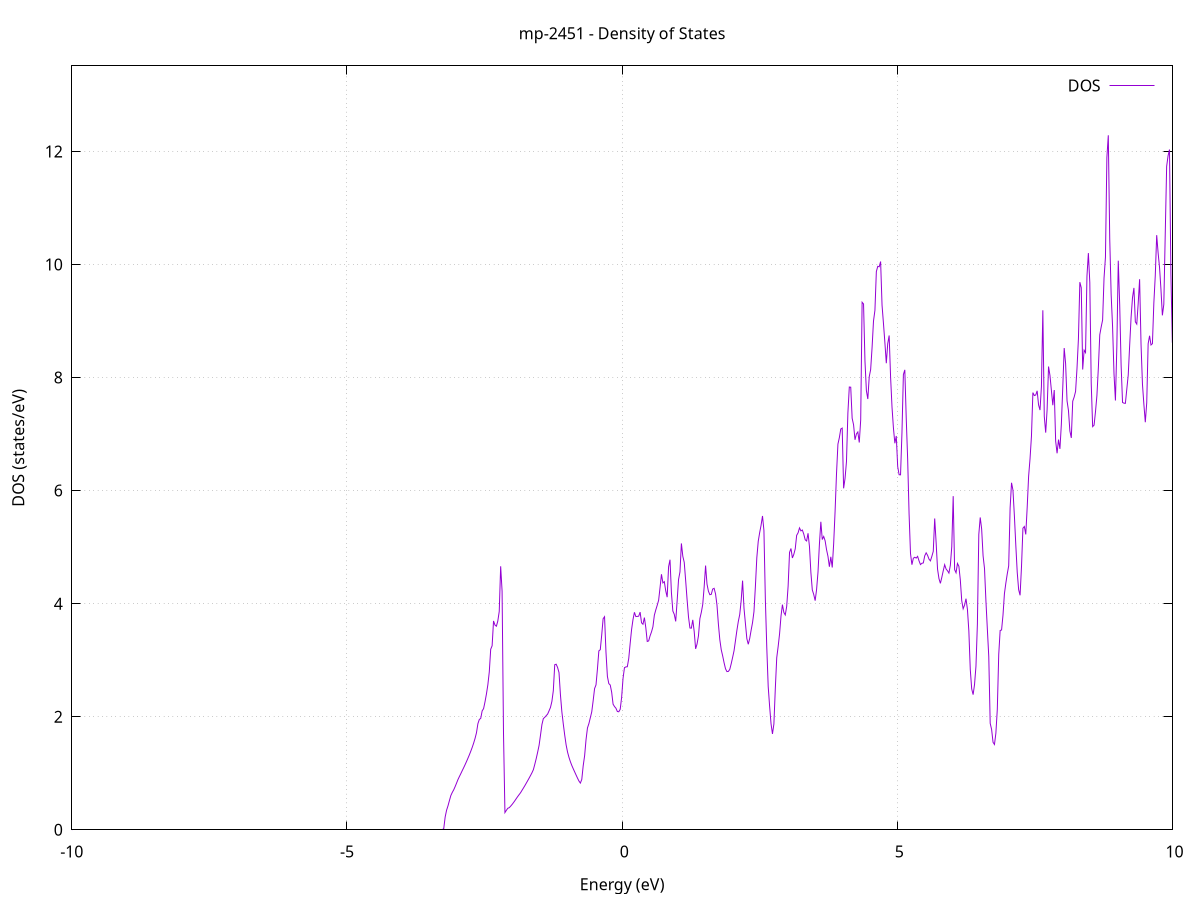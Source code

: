 set title 'mp-2451 - Density of States'
set xlabel 'Energy (eV)'
set ylabel 'DOS (states/eV)'
set grid
set xrange [-10:10]
set yrange [0:13.514]
set xzeroaxis lt -1
set terminal png size 800,600
set output 'mp-2451_dos_gnuplot.png'
plot '-' using 1:2 with lines title 'DOS'
-38.226400 0.000000
-38.200500 0.000000
-38.174600 0.000000
-38.148800 0.000000
-38.122900 0.000000
-38.097100 0.000000
-38.071200 0.000000
-38.045400 0.000000
-38.019500 0.000000
-37.993600 0.000000
-37.967800 0.000000
-37.941900 0.000000
-37.916100 0.000000
-37.890200 0.000000
-37.864400 0.000000
-37.838500 0.000000
-37.812600 0.000000
-37.786800 0.000000
-37.760900 0.000000
-37.735100 0.000000
-37.709200 0.000000
-37.683400 0.000000
-37.657500 0.000000
-37.631600 0.000000
-37.605800 0.000000
-37.579900 0.000000
-37.554100 0.000000
-37.528200 0.000000
-37.502400 0.000000
-37.476500 0.000000
-37.450600 0.000000
-37.424800 0.000000
-37.398900 0.000000
-37.373100 0.000000
-37.347200 0.000000
-37.321400 0.000000
-37.295500 0.000000
-37.269600 0.000000
-37.243800 0.000000
-37.217900 0.000000
-37.192100 0.000000
-37.166200 0.000000
-37.140400 0.000000
-37.114500 0.000000
-37.088600 0.000000
-37.062800 0.000000
-37.036900 0.000000
-37.011100 0.000000
-36.985200 0.000000
-36.959400 0.000000
-36.933500 0.000000
-36.907600 0.000000
-36.881800 0.000000
-36.855900 0.000000
-36.830100 0.000000
-36.804200 0.000000
-36.778400 0.000000
-36.752500 0.000000
-36.726600 0.000000
-36.700800 0.000000
-36.674900 0.000000
-36.649100 0.000000
-36.623200 0.000000
-36.597400 0.000000
-36.571500 0.000000
-36.545600 0.000000
-36.519800 0.000000
-36.493900 0.000000
-36.468100 0.000000
-36.442200 0.000000
-36.416400 0.000000
-36.390500 0.000000
-36.364600 0.000000
-36.338800 0.000000
-36.312900 0.000000
-36.287100 0.000000
-36.261200 0.000000
-36.235400 0.000000
-36.209500 0.000000
-36.183600 0.000000
-36.157800 0.000000
-36.131900 0.000000
-36.106100 0.000000
-36.080200 0.000000
-36.054400 0.000000
-36.028500 0.000000
-36.002600 0.000000
-35.976800 0.000000
-35.950900 0.000000
-35.925100 0.000000
-35.899200 0.000000
-35.873400 0.000000
-35.847500 0.000000
-35.821600 0.000000
-35.795800 0.000000
-35.769900 0.000000
-35.744100 0.000000
-35.718200 0.000000
-35.692400 0.000000
-35.666500 0.000000
-35.640600 0.000000
-35.614800 0.000000
-35.588900 0.000000
-35.563100 0.000000
-35.537200 0.000000
-35.511400 0.000000
-35.485500 0.000000
-35.459600 0.000000
-35.433800 0.000000
-35.407900 0.000000
-35.382100 0.000000
-35.356200 0.000000
-35.330400 0.000000
-35.304500 0.000000
-35.278600 0.000000
-35.252800 0.000000
-35.226900 0.000000
-35.201100 0.000000
-35.175200 0.000000
-35.149400 0.000000
-35.123500 0.000000
-35.097600 0.000000
-35.071800 0.000000
-35.045900 0.000000
-35.020100 0.000000
-34.994200 0.000000
-34.968400 0.000000
-34.942500 0.000000
-34.916600 0.000000
-34.890800 0.000000
-34.864900 0.000000
-34.839100 0.000000
-34.813200 0.000000
-34.787400 0.000000
-34.761500 0.000000
-34.735600 0.000000
-34.709800 0.000000
-34.683900 0.000000
-34.658100 0.000000
-34.632200 0.000000
-34.606400 0.000000
-34.580500 0.000000
-34.554600 0.000000
-34.528800 0.000000
-34.502900 0.000000
-34.477100 0.000000
-34.451200 0.000000
-34.425400 0.000000
-34.399500 0.000000
-34.373600 0.000000
-34.347800 0.000000
-34.321900 0.000000
-34.296100 0.000000
-34.270200 0.000000
-34.244400 0.000000
-34.218500 0.000000
-34.192600 0.000000
-34.166800 0.000000
-34.140900 0.000000
-34.115100 0.000000
-34.089200 0.000000
-34.063400 0.000000
-34.037500 0.000000
-34.011600 0.000000
-33.985800 0.000000
-33.959900 0.000000
-33.934100 0.000000
-33.908200 0.000000
-33.882400 0.000000
-33.856500 0.000000
-33.830600 0.000000
-33.804800 0.000000
-33.778900 0.000000
-33.753100 0.000000
-33.727200 0.000000
-33.701400 0.000000
-33.675500 0.000000
-33.649600 0.000000
-33.623800 0.000000
-33.597900 0.000000
-33.572100 0.000000
-33.546200 0.000000
-33.520400 0.000000
-33.494500 0.000000
-33.468600 0.000000
-33.442800 0.000000
-33.416900 0.000000
-33.391100 0.000000
-33.365200 0.000000
-33.339400 0.000000
-33.313500 0.000000
-33.287600 0.000000
-33.261800 0.000000
-33.235900 0.000000
-33.210100 0.000000
-33.184200 0.000000
-33.158400 0.000000
-33.132500 0.000000
-33.106600 0.000000
-33.080800 0.000000
-33.054900 0.000000
-33.029100 0.000000
-33.003200 0.000000
-32.977400 0.000000
-32.951500 0.000000
-32.925600 0.000000
-32.899800 0.000000
-32.873900 0.000000
-32.848100 0.000000
-32.822200 0.000000
-32.796400 0.000000
-32.770500 0.000000
-32.744600 0.000000
-32.718800 0.000000
-32.692900 0.000000
-32.667100 0.000000
-32.641200 0.000000
-32.615400 0.000000
-32.589500 0.000000
-32.563600 0.000000
-32.537800 0.000000
-32.511900 0.000000
-32.486100 0.000000
-32.460200 0.000000
-32.434400 0.000000
-32.408500 0.000000
-32.382600 0.000000
-32.356800 0.000000
-32.330900 0.000000
-32.305100 0.000000
-32.279200 0.000000
-32.253400 0.000000
-32.227500 0.000000
-32.201600 0.000000
-32.175800 0.000000
-32.149900 0.000000
-32.124100 0.000000
-32.098200 0.000000
-32.072400 0.000000
-32.046500 0.000000
-32.020600 0.000000
-31.994800 0.000000
-31.968900 0.000000
-31.943100 0.000000
-31.917200 0.000000
-31.891400 0.000000
-31.865500 0.000000
-31.839600 0.000000
-31.813800 0.000000
-31.787900 0.000000
-31.762100 0.000000
-31.736200 0.000000
-31.710400 0.000000
-31.684500 0.000000
-31.658600 0.000000
-31.632800 0.000000
-31.606900 0.000000
-31.581100 0.000000
-31.555200 0.000000
-31.529400 0.000000
-31.503500 0.000000
-31.477600 0.000000
-31.451800 0.000000
-31.425900 0.000000
-31.400100 0.000000
-31.374200 0.000000
-31.348400 0.000000
-31.322500 0.000000
-31.296600 0.000000
-31.270800 0.000000
-31.244900 0.000000
-31.219100 0.000000
-31.193200 0.000000
-31.167400 0.000000
-31.141500 0.000000
-31.115600 0.000000
-31.089800 0.000000
-31.063900 0.000000
-31.038100 0.000000
-31.012200 0.000000
-30.986400 0.000000
-30.960500 0.000000
-30.934600 0.000000
-30.908800 0.000000
-30.882900 0.000000
-30.857100 0.000000
-30.831200 0.000000
-30.805400 0.000000
-30.779500 0.000000
-30.753600 0.000000
-30.727800 0.000000
-30.701900 0.000000
-30.676100 0.000000
-30.650200 0.000000
-30.624400 0.000000
-30.598500 0.000000
-30.572600 0.000000
-30.546800 0.000000
-30.520900 0.000000
-30.495100 0.000000
-30.469200 0.000000
-30.443400 0.000000
-30.417500 0.000000
-30.391600 0.000000
-30.365800 0.000000
-30.339900 0.000000
-30.314100 0.000000
-30.288200 0.000000
-30.262400 0.000000
-30.236500 0.000000
-30.210600 0.000000
-30.184800 0.000000
-30.158900 0.000000
-30.133100 0.000000
-30.107200 0.000000
-30.081400 0.000000
-30.055500 0.000000
-30.029600 0.000000
-30.003800 0.000000
-29.977900 0.000000
-29.952100 0.000000
-29.926200 0.000000
-29.900400 0.000000
-29.874500 0.000000
-29.848600 0.000000
-29.822800 0.000000
-29.796900 0.000000
-29.771100 0.000000
-29.745200 0.000000
-29.719400 0.000000
-29.693500 0.000000
-29.667600 0.000000
-29.641800 0.000000
-29.615900 0.000000
-29.590100 0.000000
-29.564200 0.000000
-29.538400 0.000000
-29.512500 0.000000
-29.486600 0.000000
-29.460800 0.000000
-29.434900 0.000000
-29.409100 0.000000
-29.383200 0.000000
-29.357400 0.000000
-29.331500 0.000000
-29.305600 0.000000
-29.279800 0.000000
-29.253900 0.000000
-29.228100 0.000000
-29.202200 0.000000
-29.176400 0.000000
-29.150500 0.000000
-29.124600 0.000000
-29.098800 0.000000
-29.072900 0.000000
-29.047100 0.000000
-29.021200 0.000000
-28.995400 0.000000
-28.969500 0.000000
-28.943600 0.000000
-28.917800 0.000000
-28.891900 0.000000
-28.866100 0.000000
-28.840200 0.000000
-28.814400 0.000000
-28.788500 0.000000
-28.762600 0.000000
-28.736800 0.000000
-28.710900 0.000000
-28.685100 0.000000
-28.659200 0.000000
-28.633400 0.000000
-28.607500 0.000000
-28.581600 0.000000
-28.555800 0.000000
-28.529900 0.000000
-28.504100 0.000000
-28.478200 0.000000
-28.452400 0.000000
-28.426500 0.000000
-28.400600 0.000000
-28.374800 0.000000
-28.348900 0.000000
-28.323100 0.000000
-28.297200 0.000000
-28.271400 0.000000
-28.245500 0.000000
-28.219600 0.000000
-28.193800 0.000000
-28.167900 0.000000
-28.142100 0.000000
-28.116200 0.000000
-28.090400 0.000000
-28.064500 0.000000
-28.038600 0.000000
-28.012800 0.000000
-27.986900 0.000000
-27.961100 0.000000
-27.935200 0.000000
-27.909400 0.000000
-27.883500 0.000000
-27.857600 0.000000
-27.831800 0.000000
-27.805900 0.000000
-27.780100 0.000000
-27.754200 0.000000
-27.728400 0.000000
-27.702500 0.000000
-27.676600 0.000000
-27.650800 0.000000
-27.624900 0.000000
-27.599100 0.000000
-27.573200 0.000000
-27.547400 0.000000
-27.521500 0.000000
-27.495600 0.000000
-27.469800 0.000000
-27.443900 0.000000
-27.418100 0.000000
-27.392200 0.000000
-27.366400 0.000000
-27.340500 0.000000
-27.314600 0.000000
-27.288800 0.000000
-27.262900 0.000000
-27.237100 0.000000
-27.211200 0.000000
-27.185400 0.000000
-27.159500 0.000000
-27.133600 0.000000
-27.107800 0.000000
-27.081900 0.000000
-27.056100 0.000000
-27.030200 0.000000
-27.004400 0.000000
-26.978500 0.000000
-26.952600 0.000000
-26.926800 0.000000
-26.900900 0.000000
-26.875100 0.000000
-26.849200 0.000000
-26.823400 0.000000
-26.797500 0.000000
-26.771600 0.000000
-26.745800 0.000000
-26.719900 0.000000
-26.694100 0.000000
-26.668200 0.000000
-26.642400 0.000000
-26.616500 0.000000
-26.590600 0.000000
-26.564800 0.000000
-26.538900 0.000000
-26.513100 0.000000
-26.487200 0.000000
-26.461400 0.000000
-26.435500 0.000000
-26.409600 0.000000
-26.383800 0.000000
-26.357900 0.000000
-26.332100 0.000000
-26.306200 0.000000
-26.280400 0.000000
-26.254500 0.000000
-26.228600 0.000000
-26.202800 0.000000
-26.176900 0.000000
-26.151100 0.000000
-26.125200 0.000000
-26.099400 0.000000
-26.073500 0.000000
-26.047600 0.000000
-26.021800 0.000000
-25.995900 0.000000
-25.970100 0.000000
-25.944200 0.000000
-25.918400 0.000000
-25.892500 0.000000
-25.866600 0.000000
-25.840800 0.000000
-25.814900 0.000000
-25.789100 0.000000
-25.763200 0.000000
-25.737400 0.000000
-25.711500 0.000000
-25.685600 0.000000
-25.659800 0.000000
-25.633900 0.000000
-25.608100 0.000000
-25.582200 0.000000
-25.556400 0.000000
-25.530500 0.000000
-25.504600 0.000000
-25.478800 0.000000
-25.452900 0.000000
-25.427100 0.000000
-25.401200 0.000000
-25.375400 0.000000
-25.349500 0.000000
-25.323600 0.000000
-25.297800 0.000000
-25.271900 0.000000
-25.246100 0.000000
-25.220200 0.000000
-25.194400 0.000000
-25.168500 0.000000
-25.142600 0.000000
-25.116800 0.000000
-25.090900 0.000000
-25.065100 0.000000
-25.039200 0.000000
-25.013400 0.000000
-24.987500 0.000000
-24.961600 0.000000
-24.935800 0.000000
-24.909900 0.000000
-24.884100 0.000000
-24.858200 0.000000
-24.832400 0.000000
-24.806500 0.000000
-24.780600 0.000000
-24.754800 0.000000
-24.728900 0.000000
-24.703100 0.000000
-24.677200 0.000000
-24.651400 0.000000
-24.625500 0.000000
-24.599600 0.000000
-24.573800 0.000000
-24.547900 0.000000
-24.522100 0.000000
-24.496200 0.000000
-24.470400 0.000000
-24.444500 0.000000
-24.418600 0.000000
-24.392800 0.000000
-24.366900 0.000000
-24.341100 0.000000
-24.315200 0.000000
-24.289400 0.000000
-24.263500 0.000000
-24.237600 0.000000
-24.211800 0.000000
-24.185900 0.000000
-24.160100 0.000000
-24.134200 0.000000
-24.108400 0.000000
-24.082500 0.000000
-24.056600 0.000000
-24.030800 0.000000
-24.004900 0.000000
-23.979100 0.000000
-23.953200 0.000000
-23.927400 0.000000
-23.901500 0.000000
-23.875600 0.000000
-23.849800 0.000000
-23.823900 0.000000
-23.798100 0.000000
-23.772200 0.000000
-23.746400 0.000000
-23.720500 0.000000
-23.694600 0.000000
-23.668800 0.000000
-23.642900 0.000000
-23.617100 0.000000
-23.591200 0.000000
-23.565400 0.000000
-23.539500 0.000000
-23.513600 0.000000
-23.487800 0.000000
-23.461900 0.000000
-23.436100 0.000000
-23.410200 0.000000
-23.384400 0.000000
-23.358500 0.000000
-23.332600 0.000000
-23.306800 0.000000
-23.280900 0.000000
-23.255100 0.000000
-23.229200 0.000000
-23.203400 0.000000
-23.177500 0.000000
-23.151600 0.000000
-23.125800 0.000000
-23.099900 0.000000
-23.074100 0.000000
-23.048200 0.000000
-23.022400 0.000000
-22.996500 0.000000
-22.970600 0.000000
-22.944800 0.000000
-22.918900 0.000000
-22.893100 0.000000
-22.867200 0.000000
-22.841400 0.000000
-22.815500 0.000000
-22.789600 0.000000
-22.763800 0.000000
-22.737900 0.000000
-22.712100 0.000000
-22.686200 0.000000
-22.660400 0.000000
-22.634500 0.000000
-22.608600 0.000000
-22.582800 0.000000
-22.556900 0.000000
-22.531100 0.000000
-22.505200 0.000000
-22.479400 0.000000
-22.453500 0.000000
-22.427600 0.000000
-22.401800 0.000000
-22.375900 0.000000
-22.350100 0.000000
-22.324200 0.000000
-22.298400 0.000000
-22.272500 0.000000
-22.246600 0.000000
-22.220800 0.000000
-22.194900 0.000000
-22.169100 0.000000
-22.143200 0.000000
-22.117400 0.000000
-22.091500 0.000000
-22.065600 0.000000
-22.039800 0.000000
-22.013900 0.000000
-21.988100 0.000000
-21.962200 0.000000
-21.936400 0.000000
-21.910500 0.000000
-21.884600 0.000000
-21.858800 0.000000
-21.832900 0.000000
-21.807100 0.000000
-21.781200 0.000000
-21.755400 0.000000
-21.729500 0.000000
-21.703600 0.000000
-21.677800 0.000000
-21.651900 0.000000
-21.626100 0.000000
-21.600200 0.000000
-21.574400 0.000000
-21.548500 0.000000
-21.522600 0.000000
-21.496800 0.000000
-21.470900 0.000000
-21.445100 0.000000
-21.419200 0.000000
-21.393400 0.000000
-21.367500 0.000000
-21.341600 0.000000
-21.315800 0.000000
-21.289900 0.000000
-21.264100 0.000000
-21.238200 0.000000
-21.212400 0.000000
-21.186500 0.000000
-21.160600 0.000000
-21.134800 0.000000
-21.108900 0.000000
-21.083100 0.000000
-21.057200 0.000000
-21.031400 0.000000
-21.005500 0.000000
-20.979600 0.000000
-20.953800 0.000000
-20.927900 0.000000
-20.902100 0.000000
-20.876200 0.000000
-20.850400 0.000000
-20.824500 0.000000
-20.798600 0.000000
-20.772800 0.000000
-20.746900 0.000000
-20.721100 0.000000
-20.695200 0.000000
-20.669400 0.000000
-20.643500 0.000000
-20.617600 0.000000
-20.591800 0.000000
-20.565900 0.000000
-20.540100 0.000000
-20.514200 0.000000
-20.488400 0.000000
-20.462500 0.000000
-20.436600 0.000000
-20.410800 0.000000
-20.384900 0.000000
-20.359100 0.000000
-20.333200 0.000000
-20.307400 0.000000
-20.281500 0.000000
-20.255600 0.000000
-20.229800 0.000000
-20.203900 0.000000
-20.178100 0.000000
-20.152200 0.000000
-20.126400 0.000000
-20.100500 0.000000
-20.074600 0.000000
-20.048800 0.000000
-20.022900 0.000000
-19.997100 0.000000
-19.971200 0.000000
-19.945400 0.000000
-19.919500 0.000000
-19.893600 0.000000
-19.867800 0.000000
-19.841900 0.000000
-19.816100 0.000000
-19.790200 0.000000
-19.764400 0.000000
-19.738500 0.000000
-19.712600 0.000000
-19.686800 0.000000
-19.660900 0.000000
-19.635100 0.000000
-19.609200 0.000000
-19.583400 0.000000
-19.557500 0.000000
-19.531600 0.000000
-19.505800 0.000000
-19.479900 0.000000
-19.454100 0.000000
-19.428200 0.000000
-19.402400 0.000000
-19.376500 0.000000
-19.350600 0.000000
-19.324800 0.000000
-19.298900 0.000000
-19.273100 0.000000
-19.247200 0.000000
-19.221400 0.000000
-19.195500 0.000000
-19.169600 0.000000
-19.143800 0.000000
-19.117900 0.000000
-19.092100 0.000000
-19.066200 0.000000
-19.040400 0.000000
-19.014500 0.000000
-18.988600 0.000000
-18.962800 0.000000
-18.936900 0.000000
-18.911100 0.000000
-18.885200 0.000000
-18.859400 0.000000
-18.833500 0.000000
-18.807600 0.000000
-18.781800 0.000000
-18.755900 0.000000
-18.730100 0.000000
-18.704200 0.000000
-18.678400 0.000000
-18.652500 0.000000
-18.626600 0.000000
-18.600800 0.000000
-18.574900 0.000000
-18.549100 0.000000
-18.523200 0.000000
-18.497400 0.000000
-18.471500 0.000000
-18.445600 0.000000
-18.419800 0.000000
-18.393900 0.000000
-18.368100 0.000000
-18.342200 0.000000
-18.316400 0.000000
-18.290500 0.000000
-18.264600 0.000000
-18.238800 0.000000
-18.212900 0.000000
-18.187100 0.000000
-18.161200 0.000000
-18.135400 0.000000
-18.109500 0.000000
-18.083600 0.000000
-18.057800 0.000000
-18.031900 0.000000
-18.006100 0.000000
-17.980200 0.000000
-17.954400 0.000000
-17.928500 0.000000
-17.902600 0.000000
-17.876800 0.000000
-17.850900 0.000000
-17.825100 0.000000
-17.799200 0.000000
-17.773400 0.000000
-17.747500 0.000000
-17.721600 0.000000
-17.695800 0.000000
-17.669900 0.000000
-17.644100 0.000000
-17.618200 0.000000
-17.592400 0.000000
-17.566500 0.000000
-17.540600 0.000000
-17.514800 0.000000
-17.488900 0.000000
-17.463100 0.000000
-17.437200 0.000000
-17.411400 0.000000
-17.385500 0.000000
-17.359600 0.000000
-17.333800 0.000000
-17.307900 0.000000
-17.282100 0.000000
-17.256200 0.000000
-17.230400 0.000000
-17.204500 0.000000
-17.178600 0.000000
-17.152800 0.000000
-17.126900 0.000000
-17.101100 0.000000
-17.075200 0.000000
-17.049400 0.000000
-17.023500 0.000000
-16.997600 0.000000
-16.971800 0.000000
-16.945900 0.000000
-16.920100 0.000000
-16.894200 0.000000
-16.868400 0.000000
-16.842500 0.000000
-16.816600 0.000000
-16.790800 0.000000
-16.764900 0.000000
-16.739100 0.000000
-16.713200 0.000000
-16.687400 0.000000
-16.661500 0.000000
-16.635600 0.000000
-16.609800 0.000000
-16.583900 0.000000
-16.558100 0.000000
-16.532200 0.000000
-16.506400 0.000000
-16.480500 0.000000
-16.454600 0.000000
-16.428800 0.000000
-16.402900 0.000000
-16.377100 0.000000
-16.351200 0.000000
-16.325400 0.000000
-16.299500 0.000000
-16.273600 0.000000
-16.247800 0.000000
-16.221900 0.000000
-16.196100 0.000000
-16.170200 0.000000
-16.144400 0.000000
-16.118500 0.000000
-16.092600 0.000000
-16.066800 0.000000
-16.040900 0.000000
-16.015100 0.000000
-15.989200 0.000000
-15.963400 515.646400
-15.937500 0.000000
-15.911600 0.000000
-15.885800 0.000000
-15.859900 0.000000
-15.834100 0.000000
-15.808200 0.000000
-15.782400 0.000000
-15.756500 0.000000
-15.730600 0.000000
-15.704800 0.000000
-15.678900 0.000000
-15.653100 0.000000
-15.627200 0.000000
-15.601400 0.000000
-15.575500 0.000000
-15.549600 0.000000
-15.523800 0.000000
-15.497900 0.000000
-15.472100 0.000000
-15.446200 0.000000
-15.420400 0.000000
-15.394500 0.000000
-15.368600 0.000000
-15.342800 0.000000
-15.316900 0.000000
-15.291100 0.000000
-15.265200 0.000000
-15.239400 0.000000
-15.213500 0.000000
-15.187600 0.000000
-15.161800 0.000000
-15.135900 0.000000
-15.110100 0.000000
-15.084200 0.000000
-15.058400 0.000000
-15.032500 0.000000
-15.006600 0.000000
-14.980800 0.000000
-14.954900 0.000000
-14.929100 0.000000
-14.903200 0.000000
-14.877400 0.000000
-14.851500 0.000000
-14.825600 0.000000
-14.799800 0.000000
-14.773900 0.000000
-14.748100 0.000000
-14.722200 0.000000
-14.696400 0.000000
-14.670500 0.000000
-14.644600 0.000000
-14.618800 0.000000
-14.592900 0.000000
-14.567100 0.000000
-14.541200 0.000000
-14.515400 0.000000
-14.489500 0.000000
-14.463600 0.000000
-14.437800 0.000000
-14.411900 0.000000
-14.386100 0.000000
-14.360200 0.000000
-14.334400 0.000000
-14.308500 0.000000
-14.282600 0.000000
-14.256800 0.000000
-14.230900 0.000000
-14.205100 0.000000
-14.179200 0.000000
-14.153400 0.000000
-14.127500 0.000000
-14.101600 0.000000
-14.075800 0.000000
-14.049900 0.000000
-14.024100 0.000000
-13.998200 0.000000
-13.972400 0.000000
-13.946500 0.000000
-13.920600 0.000000
-13.894800 0.000000
-13.868900 0.000000
-13.843100 0.000000
-13.817200 0.000000
-13.791400 0.000000
-13.765500 0.000000
-13.739600 0.000000
-13.713800 0.000000
-13.687900 0.000000
-13.662100 0.000000
-13.636200 0.000000
-13.610400 0.000000
-13.584500 0.000000
-13.558600 0.000000
-13.532800 0.000000
-13.506900 0.000000
-13.481100 0.000000
-13.455200 0.000000
-13.429400 0.000000
-13.403500 0.000000
-13.377600 0.000000
-13.351800 0.000000
-13.325900 0.000000
-13.300100 0.000000
-13.274200 0.000000
-13.248400 0.000000
-13.222500 0.000000
-13.196600 0.000000
-13.170800 0.000000
-13.144900 0.000000
-13.119100 0.000000
-13.093200 0.000000
-13.067400 0.000000
-13.041500 0.000000
-13.015600 0.000000
-12.989800 0.000000
-12.963900 0.000000
-12.938100 0.000000
-12.912200 0.000000
-12.886400 0.000000
-12.860500 0.000000
-12.834600 0.000000
-12.808800 0.000000
-12.782900 0.000000
-12.757100 0.000000
-12.731200 0.000000
-12.705400 0.000000
-12.679500 0.000000
-12.653600 0.000000
-12.627800 0.000000
-12.601900 0.000000
-12.576100 0.000000
-12.550200 0.000000
-12.524400 0.000000
-12.498500 0.000000
-12.472600 0.000000
-12.446800 0.000000
-12.420900 0.000000
-12.395100 0.000000
-12.369200 0.000000
-12.343400 0.000000
-12.317500 0.000000
-12.291600 0.000000
-12.265800 0.000000
-12.239900 0.000000
-12.214100 0.000000
-12.188200 0.000000
-12.162400 0.000000
-12.136500 0.000000
-12.110600 0.000000
-12.084800 0.000000
-12.058900 0.000000
-12.033100 0.000000
-12.007200 0.000000
-11.981400 0.000000
-11.955500 0.000000
-11.929600 0.000000
-11.903800 0.000000
-11.877900 0.000000
-11.852100 0.000000
-11.826200 0.000000
-11.800400 0.000000
-11.774500 0.000000
-11.748600 0.000000
-11.722800 0.000000
-11.696900 0.000000
-11.671100 0.000000
-11.645200 0.000000
-11.619400 0.000000
-11.593500 0.000000
-11.567600 0.000000
-11.541800 0.000000
-11.515900 0.000000
-11.490100 0.000000
-11.464200 0.000000
-11.438400 0.000000
-11.412500 0.000000
-11.386600 0.000000
-11.360800 0.000000
-11.334900 0.000000
-11.309100 0.000000
-11.283200 0.000000
-11.257400 0.000000
-11.231500 0.000000
-11.205600 0.000000
-11.179800 0.000000
-11.153900 0.000000
-11.128100 0.000000
-11.102200 0.000000
-11.076400 0.000000
-11.050500 0.000000
-11.024600 0.000000
-10.998800 0.000000
-10.972900 0.000000
-10.947100 0.000000
-10.921200 0.000000
-10.895400 0.000000
-10.869500 0.000000
-10.843600 0.000000
-10.817800 0.000000
-10.791900 0.000000
-10.766100 0.000000
-10.740200 0.000000
-10.714400 0.000000
-10.688500 0.000000
-10.662600 0.000000
-10.636800 0.000000
-10.610900 0.000000
-10.585100 0.000000
-10.559200 0.000000
-10.533400 0.000000
-10.507500 0.000000
-10.481600 0.000000
-10.455800 0.000000
-10.429900 0.000000
-10.404100 0.000000
-10.378200 0.000000
-10.352400 0.000000
-10.326500 0.000000
-10.300600 0.000000
-10.274800 0.000000
-10.248900 0.000000
-10.223100 0.000000
-10.197200 0.000000
-10.171400 0.000000
-10.145500 0.000000
-10.119600 0.000000
-10.093800 0.000000
-10.067900 0.000000
-10.042100 0.000000
-10.016200 0.000000
-9.990400 0.000000
-9.964500 0.000000
-9.938600 0.000000
-9.912800 0.000000
-9.886900 0.000000
-9.861100 0.000000
-9.835200 0.000000
-9.809400 0.000000
-9.783500 0.000000
-9.757600 0.000000
-9.731800 0.000000
-9.705900 0.000000
-9.680100 0.000000
-9.654200 0.000000
-9.628400 0.000000
-9.602500 0.000000
-9.576600 0.000000
-9.550800 0.000000
-9.524900 0.000000
-9.499100 0.000000
-9.473200 0.000000
-9.447400 0.000000
-9.421500 0.000000
-9.395600 0.000000
-9.369800 0.000000
-9.343900 0.000000
-9.318100 0.000000
-9.292200 0.000000
-9.266400 0.000000
-9.240500 0.000000
-9.214600 0.000000
-9.188800 0.000000
-9.162900 0.000000
-9.137100 0.000000
-9.111200 0.000000
-9.085400 0.000000
-9.059500 0.000000
-9.033600 0.000000
-9.007800 0.000000
-8.981900 0.000000
-8.956100 0.000000
-8.930200 0.000000
-8.904400 0.000000
-8.878500 0.000000
-8.852600 0.000000
-8.826800 0.000000
-8.800900 0.000000
-8.775100 0.000000
-8.749200 0.000000
-8.723400 0.000000
-8.697500 0.000000
-8.671600 0.000000
-8.645800 0.000000
-8.619900 0.000000
-8.594100 0.000000
-8.568200 0.000000
-8.542400 0.000000
-8.516500 0.000000
-8.490600 0.000000
-8.464800 0.000000
-8.438900 0.000000
-8.413100 0.000000
-8.387200 0.000000
-8.361400 0.000000
-8.335500 0.000000
-8.309600 0.000000
-8.283800 0.000000
-8.257900 0.000000
-8.232100 0.000000
-8.206200 0.000000
-8.180400 0.000000
-8.154500 0.000000
-8.128600 0.000000
-8.102800 0.000000
-8.076900 0.000000
-8.051100 0.000000
-8.025200 0.000000
-7.999400 0.000000
-7.973500 0.000000
-7.947600 0.000000
-7.921800 0.000000
-7.895900 0.000000
-7.870100 0.000000
-7.844200 0.000000
-7.818400 0.000000
-7.792500 0.000000
-7.766700 0.000000
-7.740800 0.000000
-7.714900 0.000000
-7.689100 0.000000
-7.663200 0.000000
-7.637400 0.000000
-7.611500 0.000000
-7.585700 0.000000
-7.559800 0.000000
-7.533900 0.000000
-7.508100 0.000000
-7.482200 0.000000
-7.456400 0.000000
-7.430500 0.000000
-7.404700 0.000000
-7.378800 0.000000
-7.352900 0.000000
-7.327100 0.000000
-7.301200 0.000000
-7.275400 0.000000
-7.249500 0.000000
-7.223700 0.000000
-7.197800 0.000000
-7.171900 0.000000
-7.146100 0.000000
-7.120200 0.000000
-7.094400 0.000000
-7.068500 0.000000
-7.042700 0.000000
-7.016800 0.000000
-6.990900 0.000000
-6.965100 0.000000
-6.939200 0.000000
-6.913400 0.000000
-6.887500 0.000000
-6.861700 0.000000
-6.835800 0.000000
-6.809900 0.000000
-6.784100 0.000000
-6.758200 0.000000
-6.732400 0.000000
-6.706500 0.000000
-6.680700 0.000000
-6.654800 0.000000
-6.628900 0.000000
-6.603100 0.000000
-6.577200 0.000000
-6.551400 0.000000
-6.525500 0.000000
-6.499700 0.000000
-6.473800 0.000000
-6.447900 0.000000
-6.422100 0.000000
-6.396200 0.000000
-6.370400 0.000000
-6.344500 0.000000
-6.318700 0.000000
-6.292800 0.000000
-6.266900 0.000000
-6.241100 0.000000
-6.215200 0.000000
-6.189400 0.000000
-6.163500 0.000000
-6.137700 0.000000
-6.111800 0.000000
-6.085900 0.000000
-6.060100 0.000000
-6.034200 0.000000
-6.008400 0.000000
-5.982500 0.000000
-5.956700 0.000000
-5.930800 0.000000
-5.904900 0.000000
-5.879100 0.000000
-5.853200 0.000000
-5.827400 0.000000
-5.801500 0.000000
-5.775700 0.000000
-5.749800 0.000000
-5.723900 0.000000
-5.698100 0.000000
-5.672200 0.000000
-5.646400 0.000000
-5.620500 0.000000
-5.594700 0.000000
-5.568800 0.000000
-5.542900 0.000000
-5.517100 0.000000
-5.491200 0.000000
-5.465400 0.000000
-5.439500 0.000000
-5.413700 0.000000
-5.387800 0.000000
-5.361900 0.000000
-5.336100 0.000000
-5.310200 0.000000
-5.284400 0.000000
-5.258500 0.000000
-5.232700 0.000000
-5.206800 0.000000
-5.180900 0.000000
-5.155100 0.000000
-5.129200 0.000000
-5.103400 0.000000
-5.077500 0.000000
-5.051700 0.000000
-5.025800 0.000000
-4.999900 0.000000
-4.974100 0.000000
-4.948200 0.000000
-4.922400 0.000000
-4.896500 0.000000
-4.870700 0.000000
-4.844800 0.000000
-4.818900 0.000000
-4.793100 0.000000
-4.767200 0.000000
-4.741400 0.000000
-4.715500 0.000000
-4.689700 0.000000
-4.663800 0.000000
-4.637900 0.000000
-4.612100 0.000000
-4.586200 0.000000
-4.560400 0.000000
-4.534500 0.000000
-4.508700 0.000000
-4.482800 0.000000
-4.456900 0.000000
-4.431100 0.000000
-4.405200 0.000000
-4.379400 0.000000
-4.353500 0.000000
-4.327700 0.000000
-4.301800 0.000000
-4.275900 0.000000
-4.250100 0.000000
-4.224200 0.000000
-4.198400 0.000000
-4.172500 0.000000
-4.146700 0.000000
-4.120800 0.000000
-4.094900 0.000000
-4.069100 0.000000
-4.043200 0.000000
-4.017400 0.000000
-3.991500 0.000000
-3.965700 0.000000
-3.939800 0.000000
-3.913900 0.000000
-3.888100 0.000000
-3.862200 0.000000
-3.836400 0.000000
-3.810500 0.000000
-3.784700 0.000000
-3.758800 0.000000
-3.732900 0.000000
-3.707100 0.000000
-3.681200 0.000000
-3.655400 0.000000
-3.629500 0.000000
-3.603700 0.000000
-3.577800 0.000000
-3.551900 0.000000
-3.526100 0.000000
-3.500200 0.000000
-3.474400 0.000000
-3.448500 0.000000
-3.422700 0.000000
-3.396800 0.000000
-3.370900 0.000000
-3.345100 0.000000
-3.319200 0.000000
-3.293400 0.000000
-3.267500 0.000000
-3.241700 0.019600
-3.215800 0.225900
-3.189900 0.346500
-3.164100 0.424300
-3.138200 0.517400
-3.112400 0.606200
-3.086500 0.660800
-3.060700 0.706400
-3.034800 0.763300
-3.008900 0.825400
-2.983100 0.888500
-2.957200 0.941800
-2.931400 0.992600
-2.905500 1.046300
-2.879700 1.097400
-2.853800 1.151700
-2.827900 1.207400
-2.802100 1.265800
-2.776200 1.325400
-2.750400 1.389200
-2.724500 1.457200
-2.698700 1.531800
-2.672800 1.615900
-2.646900 1.715600
-2.621100 1.876400
-2.595200 1.951500
-2.569400 1.971100
-2.543500 2.103900
-2.517700 2.142700
-2.491800 2.263300
-2.465900 2.401900
-2.440100 2.565400
-2.414200 2.791200
-2.388400 3.193200
-2.362500 3.255600
-2.336700 3.694000
-2.310800 3.621400
-2.284900 3.601100
-2.259100 3.693300
-2.233200 3.862800
-2.207400 4.661000
-2.181500 4.221200
-2.155700 1.701200
-2.129800 0.304400
-2.103900 0.343700
-2.078100 0.380300
-2.052200 0.390600
-2.026400 0.417200
-2.000500 0.447000
-1.974700 0.480000
-1.948800 0.515400
-1.922900 0.552700
-1.897100 0.588700
-1.871200 0.622800
-1.845400 0.656300
-1.819500 0.697800
-1.793700 0.738500
-1.767800 0.780700
-1.741900 0.824500
-1.716100 0.869000
-1.690200 0.914200
-1.664400 0.960500
-1.638500 1.008500
-1.612700 1.064000
-1.586800 1.159600
-1.560900 1.260800
-1.535100 1.373500
-1.509200 1.494300
-1.483400 1.675400
-1.457500 1.861100
-1.431700 1.967200
-1.405800 1.989900
-1.379900 2.018700
-1.354100 2.047000
-1.328200 2.104100
-1.302400 2.164600
-1.276500 2.270900
-1.250700 2.460500
-1.224800 2.920100
-1.198900 2.928900
-1.173100 2.871800
-1.147200 2.780600
-1.121400 2.390200
-1.095500 2.087800
-1.069700 1.873800
-1.043800 1.676200
-1.017900 1.501100
-0.992100 1.374900
-0.966200 1.281200
-0.940400 1.204300
-0.914500 1.137500
-0.888700 1.079800
-0.862800 1.024100
-0.836900 0.968200
-0.811100 0.913900
-0.785200 0.862900
-0.759400 0.826100
-0.733500 0.890000
-0.707700 1.131900
-0.681800 1.310700
-0.655900 1.596200
-0.630100 1.801300
-0.604200 1.877800
-0.578400 1.981000
-0.552500 2.085200
-0.526700 2.283000
-0.500800 2.498200
-0.474900 2.563200
-0.449100 2.842800
-0.423200 3.164700
-0.397400 3.185300
-0.371500 3.443600
-0.345700 3.733000
-0.319800 3.769100
-0.293900 3.142100
-0.268100 2.714200
-0.242200 2.585600
-0.216400 2.561300
-0.190500 2.433800
-0.164700 2.221900
-0.138800 2.179900
-0.112900 2.150600
-0.087100 2.092200
-0.061200 2.087800
-0.035400 2.131300
-0.009500 2.340300
0.016300 2.678900
0.042200 2.867800
0.068100 2.881300
0.093900 2.884300
0.119800 3.029500
0.145600 3.294900
0.171500 3.542500
0.197300 3.719900
0.223200 3.847500
0.249100 3.771900
0.274900 3.774300
0.300800 3.778900
0.326600 3.850800
0.352500 3.661200
0.378300 3.635700
0.404200 3.753600
0.430100 3.574400
0.455900 3.331600
0.481800 3.340900
0.507600 3.430700
0.533500 3.500900
0.559300 3.592000
0.585200 3.795900
0.611100 3.888900
0.636900 3.970900
0.662800 4.059800
0.688600 4.284900
0.714500 4.520200
0.740300 4.367200
0.766200 4.389300
0.792100 4.226800
0.817900 4.115000
0.843800 4.653100
0.869600 4.777700
0.895500 4.192700
0.921300 3.870100
0.947200 3.811000
0.973100 3.686200
0.998900 4.043100
1.024800 4.427300
1.050600 4.561900
1.076500 5.065900
1.102300 4.838900
1.128200 4.730800
1.154100 4.409400
1.179900 4.073600
1.205800 3.763900
1.231600 3.569800
1.257500 3.566800
1.283300 3.713100
1.309200 3.507500
1.335100 3.200500
1.360900 3.285600
1.386800 3.431300
1.412600 3.736300
1.438500 3.846300
1.464300 3.986100
1.490200 4.294600
1.516100 4.673600
1.541900 4.346100
1.567800 4.220200
1.593600 4.158700
1.619500 4.165200
1.645300 4.258700
1.671200 4.271400
1.697100 4.171400
1.722900 3.977200
1.748800 3.639000
1.774600 3.363500
1.800500 3.185400
1.826300 3.077100
1.852200 2.954800
1.878100 2.848300
1.903900 2.798300
1.929800 2.801300
1.955600 2.836900
1.981500 2.936500
2.007300 3.049300
2.033200 3.167300
2.059100 3.345900
2.084900 3.526400
2.110800 3.685500
2.136600 3.808800
2.162500 4.051300
2.188300 4.408000
2.214200 3.918100
2.240100 3.647900
2.265900 3.381400
2.291800 3.281400
2.317600 3.383400
2.343500 3.530000
2.369300 3.665100
2.395200 3.859500
2.421100 4.304100
2.446900 4.812100
2.472800 5.103000
2.498600 5.255900
2.524500 5.388200
2.550300 5.551500
2.576200 5.295100
2.602100 4.077800
2.627900 3.228700
2.653800 2.535100
2.679600 2.184100
2.705500 1.874600
2.731300 1.695300
2.757200 1.870500
2.783100 2.496600
2.808900 3.043500
2.834800 3.242300
2.860600 3.466900
2.886500 3.779800
2.912300 3.982900
2.938200 3.845200
2.964100 3.800200
2.989900 3.951200
3.015800 4.310200
3.041600 4.907300
3.067500 4.976200
3.093300 4.808400
3.119200 4.872400
3.145100 4.969900
3.170900 5.208900
3.196800 5.253000
3.222600 5.340300
3.248500 5.287600
3.274300 5.303000
3.300200 5.230700
3.326100 5.130000
3.351900 5.109500
3.377800 5.245800
3.403600 5.010900
3.429500 4.550400
3.455300 4.242900
3.481200 4.162600
3.507100 4.053400
3.532900 4.249400
3.558800 4.558500
3.584600 5.054500
3.610500 5.448600
3.636300 5.134400
3.662200 5.188800
3.688100 5.112200
3.713900 4.955600
3.739800 4.837300
3.765600 4.653100
3.791500 4.828600
3.817300 4.640300
3.843200 5.058800
3.869100 5.629500
3.894900 6.297000
3.920800 6.823100
3.946600 6.936700
3.972500 7.089700
3.998300 7.105800
4.024200 6.040500
4.050100 6.215200
4.075900 6.511100
4.101800 7.373300
4.127600 7.832600
4.153500 7.829400
4.179300 7.279900
4.205200 7.163800
4.231100 6.898900
4.256900 7.003200
4.282800 7.037600
4.308600 6.851000
4.334500 7.249800
4.360300 9.332000
4.386200 9.302000
4.412100 8.291600
4.437900 7.769800
4.463800 7.620500
4.489600 8.014600
4.515500 8.142900
4.541300 8.531100
4.567200 9.000300
4.593100 9.189200
4.618900 9.874800
4.644800 9.968100
4.670600 9.959800
4.696500 10.052900
4.722300 9.281800
4.748200 8.957400
4.774100 8.617600
4.799900 8.254100
4.825800 8.599800
4.851600 8.744500
4.877500 8.014000
4.903300 7.479800
4.929200 7.109100
4.955100 6.837800
4.980900 6.966200
5.006800 6.424900
5.032600 6.281100
5.058500 6.279200
5.084300 7.026700
5.110200 8.053100
5.136100 8.136400
5.161900 7.283100
5.187800 6.556400
5.213600 5.589000
5.239500 4.887300
5.265300 4.689400
5.291200 4.804100
5.317100 4.820700
5.342900 4.806500
5.368800 4.837000
5.394600 4.757100
5.420500 4.691500
5.446300 4.714500
5.472200 4.720500
5.498100 4.846600
5.523900 4.899400
5.549800 4.855200
5.575600 4.787700
5.601500 4.757000
5.627300 4.836100
5.653200 4.926200
5.679100 5.506900
5.704900 5.084900
5.730800 4.611500
5.756600 4.443600
5.782500 4.359400
5.808300 4.464900
5.834200 4.581000
5.860100 4.689500
5.885900 4.613000
5.911800 4.582000
5.937600 4.541100
5.963500 4.680100
5.989300 5.008100
6.015200 5.902000
6.041100 4.602500
6.066900 4.546800
6.092800 4.711800
6.118600 4.661600
6.144500 4.421600
6.170300 4.053800
6.196200 3.909500
6.222100 3.976000
6.247900 4.087800
6.273800 3.899400
6.299600 3.517500
6.325500 2.835900
6.351300 2.493100
6.377200 2.390500
6.403100 2.570500
6.428900 2.894100
6.454800 3.637800
6.480600 5.225100
6.506500 5.525300
6.532300 5.320600
6.558200 4.847400
6.584100 4.623500
6.609900 4.050000
6.635800 3.551800
6.661600 3.065100
6.687500 1.883200
6.713300 1.774400
6.739200 1.548300
6.765100 1.508800
6.790900 1.709700
6.816800 2.131400
6.842600 3.100500
6.868500 3.525700
6.894300 3.534800
6.920200 3.797800
6.946100 4.177200
6.971900 4.363700
6.997800 4.527800
7.023600 4.669300
7.049500 5.693600
7.075300 6.138700
7.101200 6.007000
7.127100 5.554100
7.152900 5.034000
7.178800 4.553400
7.204600 4.246900
7.230500 4.148100
7.256300 4.654400
7.282200 5.335000
7.308100 5.365300
7.333900 5.225300
7.359800 5.704200
7.385600 6.252700
7.411500 6.563700
7.437300 6.962600
7.463200 7.733900
7.489100 7.682200
7.514900 7.690800
7.540800 7.765400
7.566600 7.515100
7.592500 7.425200
7.618300 7.838800
7.644200 9.190400
7.670100 7.314800
7.695900 7.026200
7.721800 7.434700
7.747600 8.195200
7.773500 8.037800
7.799300 7.775800
7.825200 7.511100
7.851100 7.779200
7.876900 6.875800
7.902800 6.660500
7.928600 6.902000
7.954500 6.738200
7.980300 7.169600
8.006200 7.823900
8.032100 8.522200
8.057900 8.247300
8.083800 7.588500
8.109600 7.418400
8.135500 7.055300
8.161300 6.932600
8.187200 7.581500
8.213100 7.655000
8.238900 7.753900
8.264800 8.162700
8.290600 8.684400
8.316500 9.687900
8.342300 9.588000
8.368200 8.142700
8.394100 8.483900
8.419900 8.442100
8.445800 9.794700
8.471600 10.201800
8.497500 9.680000
8.523300 7.894700
8.549200 7.132000
8.575100 7.158100
8.600900 7.397700
8.626800 7.683900
8.652600 8.167000
8.678500 8.756500
8.704300 8.894800
8.730200 9.018300
8.756100 9.761700
8.781900 10.130000
8.807800 11.893200
8.833600 12.285700
8.859500 10.461900
8.885300 9.470700
8.911200 8.899800
8.937100 8.066100
8.962900 7.593700
8.988800 8.551500
9.014600 10.067500
9.040500 9.289500
9.066300 8.221400
9.092200 7.560000
9.118100 7.546900
9.143900 7.544100
9.169800 7.796000
9.195600 8.044000
9.221500 8.564600
9.247300 9.061900
9.273200 9.412100
9.299100 9.586400
9.324900 8.985700
9.350800 8.945600
9.376600 9.309800
9.402500 9.739400
9.428300 8.589800
9.454200 7.883700
9.480100 7.526600
9.505900 7.209800
9.531800 7.554000
9.557600 8.598900
9.583500 8.739200
9.609300 8.576500
9.635200 8.599800
9.661100 9.318600
9.686900 9.801300
9.712800 10.519600
9.738600 10.206400
9.764500 9.947900
9.790300 9.559900
9.816200 9.100400
9.842100 9.293400
9.867900 10.527500
9.893800 11.736600
9.919600 11.923700
9.945500 12.033900
9.971300 9.817600
9.997200 8.616800
10.023100 8.940800
10.048900 9.367000
10.074800 11.155100
10.100600 11.423200
10.126500 9.920000
10.152300 9.646300
10.178200 10.227500
10.204100 12.131600
10.229900 10.990300
10.255800 10.347900
10.281600 9.152600
10.307500 8.719300
10.333300 9.306000
10.359200 10.334400
10.385100 10.430400
10.410900 10.691500
10.436800 11.030500
10.462600 10.510700
10.488500 9.691600
10.514300 9.842900
10.540200 9.990300
10.566100 8.880600
10.591900 7.629300
10.617800 7.406500
10.643600 8.551000
10.669500 8.698300
10.695300 8.547100
10.721200 8.211100
10.747100 7.984200
10.772900 7.516500
10.798800 7.552800
10.824600 7.381800
10.850500 6.801200
10.876300 5.701200
10.902200 4.897400
10.928100 4.056100
10.953900 3.076600
10.979800 2.729400
11.005600 2.531700
11.031500 2.140100
11.057300 1.882000
11.083200 0.868300
11.109100 0.435100
11.134900 0.001400
11.160800 0.000000
11.186600 0.000000
11.212500 0.000000
11.238300 0.000000
11.264200 0.000000
11.290100 0.000000
11.315900 0.000000
11.341800 0.000000
11.367600 0.000000
11.393500 0.000000
11.419300 0.000000
11.445200 0.000000
11.471100 0.000000
11.496900 0.000000
11.522800 0.000000
11.548600 0.000000
11.574500 0.000000
11.600300 0.000000
11.626200 0.000000
11.652100 0.000000
11.677900 0.000000
11.703800 0.000000
11.729600 0.000000
11.755500 0.000000
11.781300 0.000000
11.807200 0.000000
11.833100 0.000000
11.858900 0.000000
11.884800 0.000000
11.910600 0.000000
11.936500 0.000000
11.962300 0.000000
11.988200 0.000000
12.014100 0.000000
12.039900 0.000000
12.065800 0.000000
12.091600 0.000000
12.117500 0.000000
12.143300 0.000000
12.169200 0.000000
12.195100 0.000000
12.220900 0.000000
12.246800 0.000000
12.272600 0.000000
12.298500 0.000000
12.324300 0.000000
12.350200 0.000000
12.376100 0.000000
12.401900 0.000000
12.427800 0.000000
12.453600 0.000000
12.479500 0.000000
12.505300 0.000000
12.531200 0.000000
12.557100 0.000000
12.582900 0.000000
12.608800 0.000000
12.634600 0.000000
12.660500 0.000000
12.686300 0.000000
12.712200 0.000000
12.738100 0.000000
12.763900 0.000000
12.789800 0.000000
12.815600 0.000000
12.841500 0.000000
12.867300 0.000000
12.893200 0.000000
12.919100 0.000000
12.944900 0.000000
12.970800 0.000000
12.996600 0.000000
13.022500 0.000000
13.048300 0.000000
13.074200 0.000000
13.100100 0.000000
13.125900 0.000000
13.151800 0.000000
13.177600 0.000000
13.203500 0.000000
13.229300 0.000000
13.255200 0.000000
13.281100 0.000000
13.306900 0.000000
13.332800 0.000000
13.358600 0.000000
13.384500 0.000000
13.410300 0.000000
13.436200 0.000000
13.462100 0.000000
13.487900 0.000000
e
